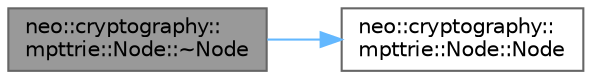 digraph "neo::cryptography::mpttrie::Node::~Node"
{
 // LATEX_PDF_SIZE
  bgcolor="transparent";
  edge [fontname=Helvetica,fontsize=10,labelfontname=Helvetica,labelfontsize=10];
  node [fontname=Helvetica,fontsize=10,shape=box,height=0.2,width=0.4];
  rankdir="LR";
  Node1 [id="Node000001",label="neo::cryptography::\lmpttrie::Node::~Node",height=0.2,width=0.4,color="gray40", fillcolor="grey60", style="filled", fontcolor="black",tooltip="Destructor."];
  Node1 -> Node2 [id="edge1_Node000001_Node000002",color="steelblue1",style="solid",tooltip=" "];
  Node2 [id="Node000002",label="neo::cryptography::\lmpttrie::Node::Node",height=0.2,width=0.4,color="grey40", fillcolor="white", style="filled",URL="$classneo_1_1cryptography_1_1mpttrie_1_1_node.html#a286212fd26ee271980008a9d2692d827",tooltip="Default constructor creates an empty node."];
}
